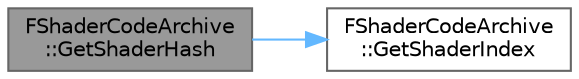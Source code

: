 digraph "FShaderCodeArchive::GetShaderHash"
{
 // INTERACTIVE_SVG=YES
 // LATEX_PDF_SIZE
  bgcolor="transparent";
  edge [fontname=Helvetica,fontsize=10,labelfontname=Helvetica,labelfontsize=10];
  node [fontname=Helvetica,fontsize=10,shape=box,height=0.2,width=0.4];
  rankdir="LR";
  Node1 [id="Node000001",label="FShaderCodeArchive\l::GetShaderHash",height=0.2,width=0.4,color="gray40", fillcolor="grey60", style="filled", fontcolor="black",tooltip=" "];
  Node1 -> Node2 [id="edge1_Node000001_Node000002",color="steelblue1",style="solid",tooltip=" "];
  Node2 [id="Node000002",label="FShaderCodeArchive\l::GetShaderIndex",height=0.2,width=0.4,color="grey40", fillcolor="white", style="filled",URL="$da/d56/classFShaderCodeArchive.html#a8f8bb8fa05850fb47f1042ac3a26f6bd",tooltip=" "];
}
